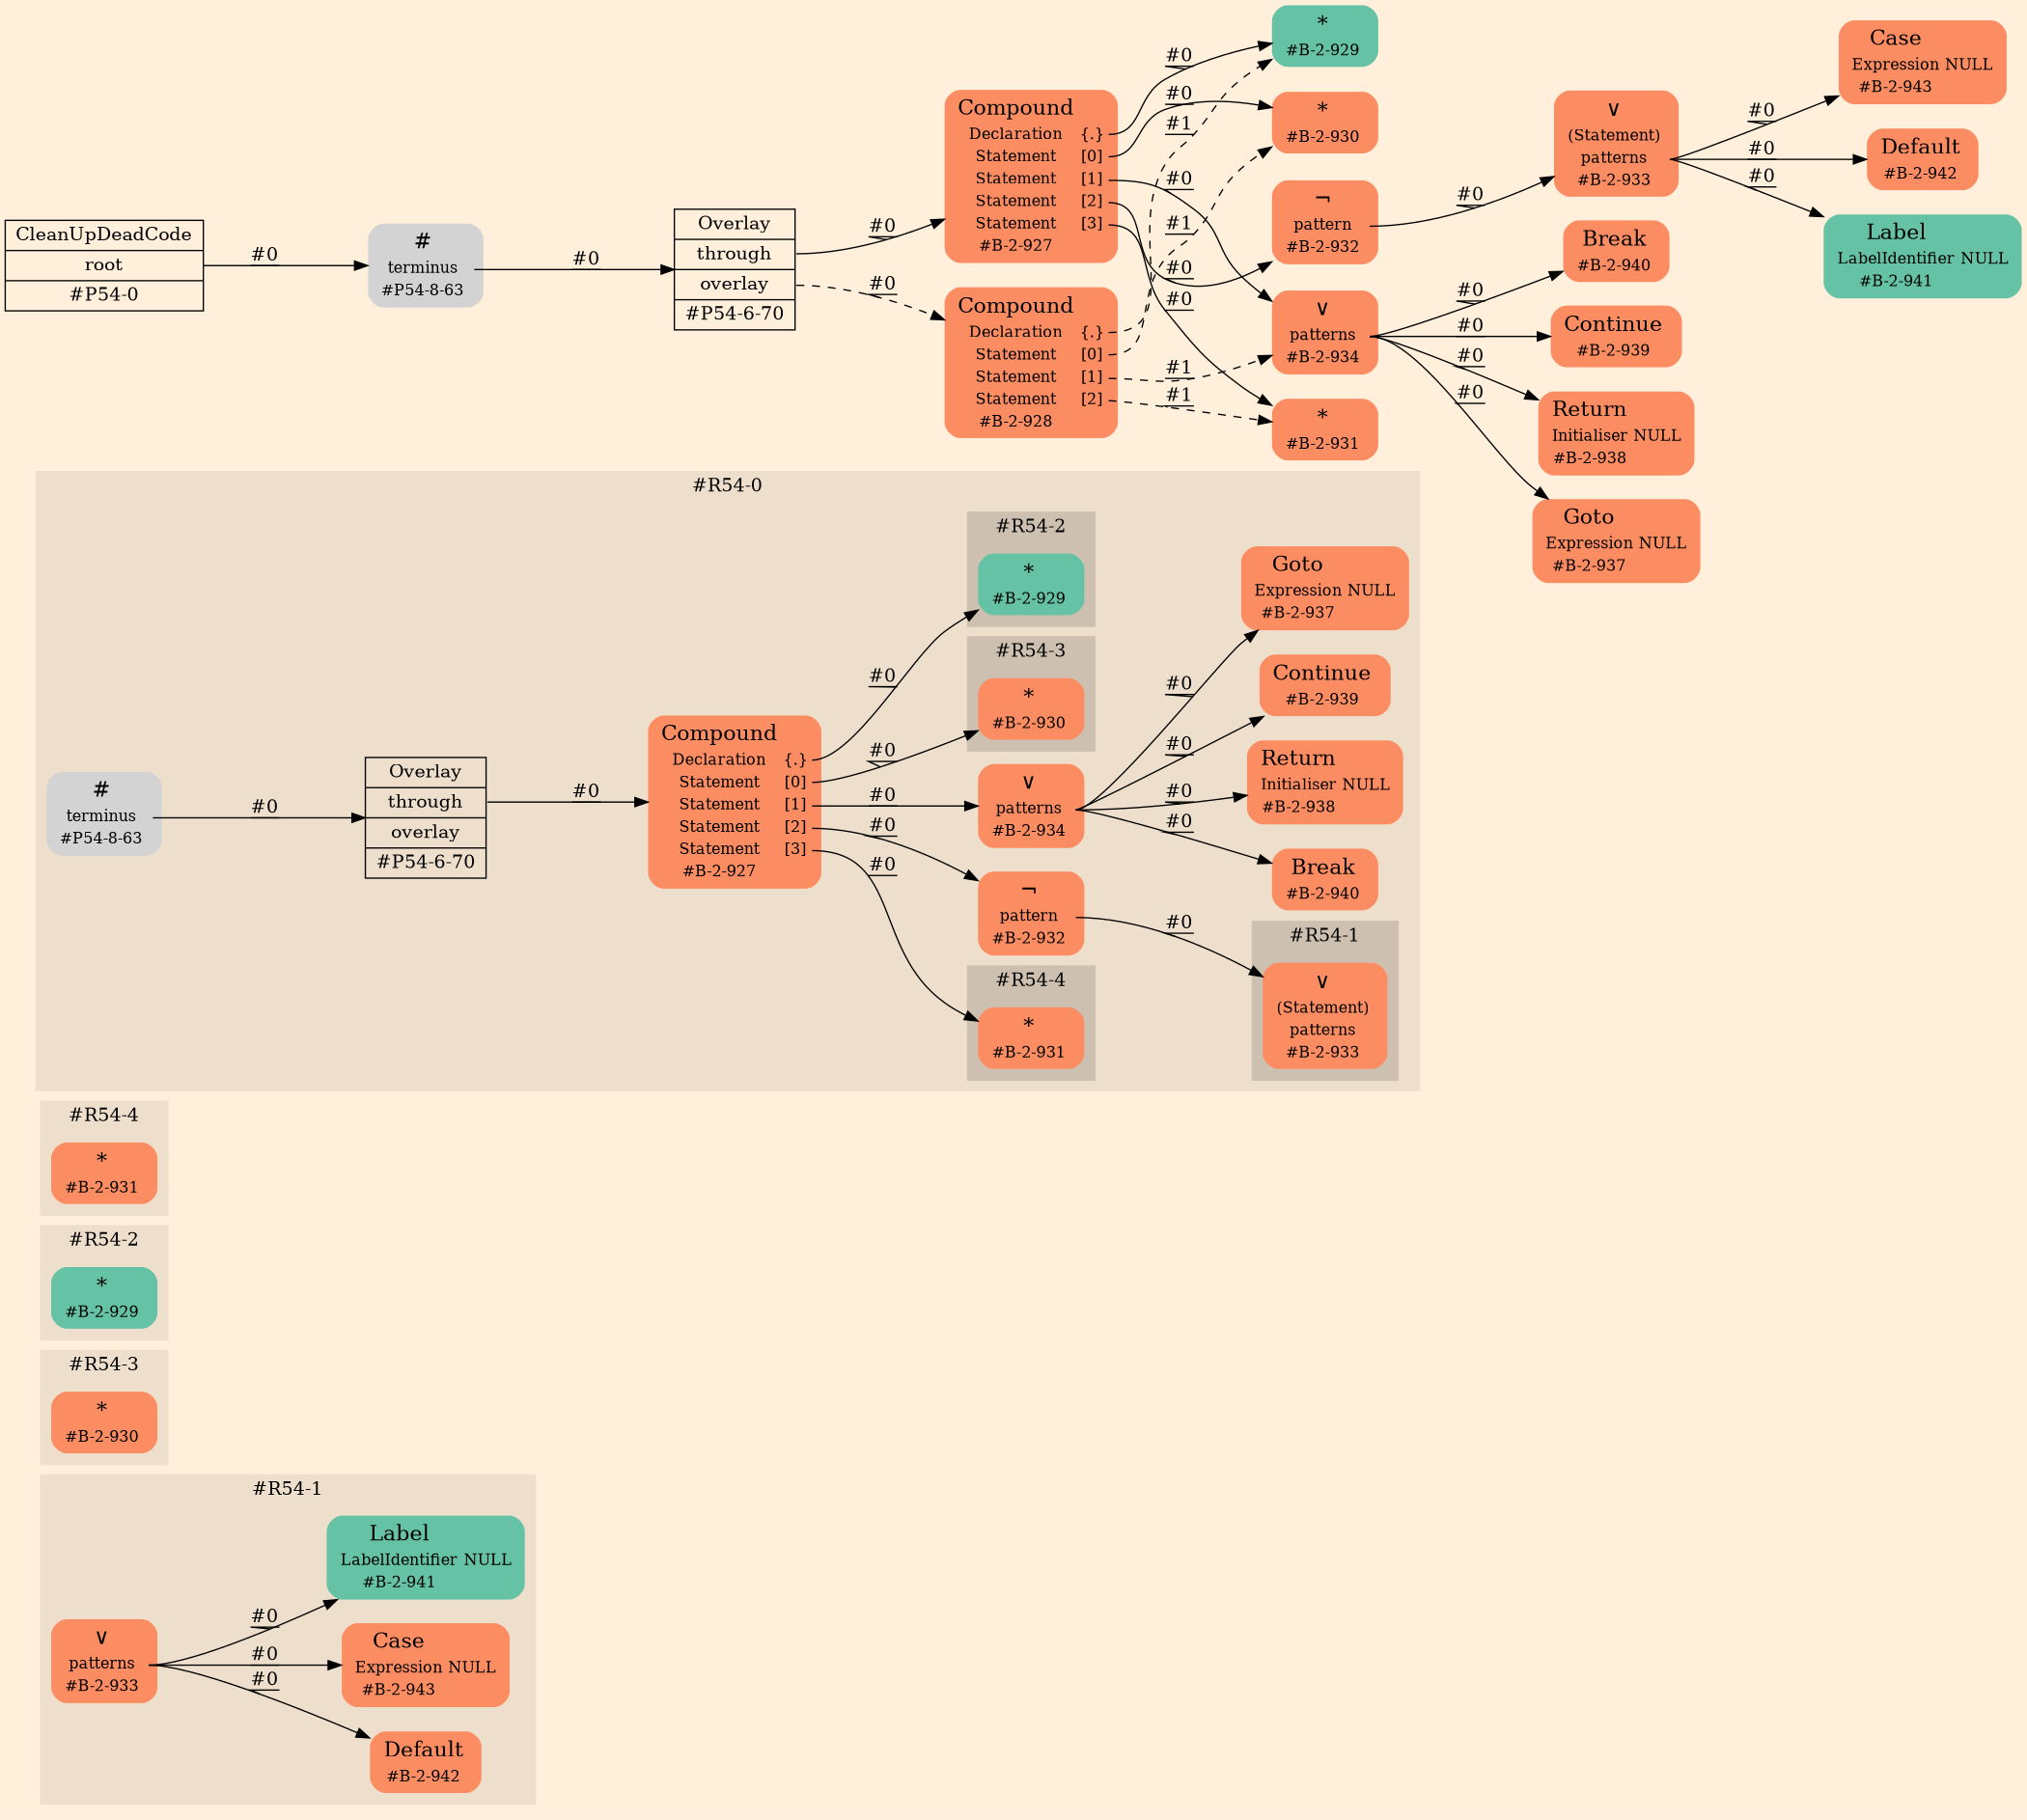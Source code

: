 digraph Inferno {
graph [
rankdir = "LR"
ranksep = 1.0
size = "14,20"
bgcolor = antiquewhite1
color = black
fontcolor = black
];
node [
];
subgraph "cluster#R54-1" {
label = "#R54-1"
style = "filled"
color = antiquewhite2
"#R54-1/#B-2-941" [
shape = "plaintext"
fillcolor = "/set28/1"
label = <<TABLE BORDER="0" CELLBORDER="0" CELLSPACING="0">
 <TR>
  <TD><FONT POINT-SIZE="16.0">Label</FONT></TD>
  <TD></TD>
 </TR>
 <TR>
  <TD>LabelIdentifier</TD>
  <TD PORT="port0">NULL</TD>
 </TR>
 <TR>
  <TD>#B-2-941</TD>
  <TD PORT="port1"></TD>
 </TR>
</TABLE>>
style = "rounded,filled"
fontsize = "12"
];
"#R54-1/#B-2-942" [
shape = "plaintext"
fillcolor = "/set28/2"
label = <<TABLE BORDER="0" CELLBORDER="0" CELLSPACING="0">
 <TR>
  <TD><FONT POINT-SIZE="16.0">Default</FONT></TD>
  <TD></TD>
 </TR>
 <TR>
  <TD>#B-2-942</TD>
  <TD PORT="port0"></TD>
 </TR>
</TABLE>>
style = "rounded,filled"
fontsize = "12"
];
"#R54-1/#B-2-933" [
shape = "plaintext"
fillcolor = "/set28/2"
label = <<TABLE BORDER="0" CELLBORDER="0" CELLSPACING="0">
 <TR>
  <TD><FONT POINT-SIZE="16.0">∨</FONT></TD>
  <TD></TD>
 </TR>
 <TR>
  <TD>patterns</TD>
  <TD PORT="port0"></TD>
 </TR>
 <TR>
  <TD>#B-2-933</TD>
  <TD PORT="port1"></TD>
 </TR>
</TABLE>>
style = "rounded,filled"
fontsize = "12"
];
"#R54-1/#B-2-943" [
shape = "plaintext"
fillcolor = "/set28/2"
label = <<TABLE BORDER="0" CELLBORDER="0" CELLSPACING="0">
 <TR>
  <TD><FONT POINT-SIZE="16.0">Case</FONT></TD>
  <TD></TD>
 </TR>
 <TR>
  <TD>Expression</TD>
  <TD PORT="port0">NULL</TD>
 </TR>
 <TR>
  <TD>#B-2-943</TD>
  <TD PORT="port1"></TD>
 </TR>
</TABLE>>
style = "rounded,filled"
fontsize = "12"
];
}
subgraph "cluster#R54-3" {
label = "#R54-3"
style = "filled"
color = antiquewhite2
"#R54-3/#B-2-930" [
shape = "plaintext"
fillcolor = "/set28/2"
label = <<TABLE BORDER="0" CELLBORDER="0" CELLSPACING="0">
 <TR>
  <TD><FONT POINT-SIZE="16.0">*</FONT></TD>
  <TD></TD>
 </TR>
 <TR>
  <TD>#B-2-930</TD>
  <TD PORT="port0"></TD>
 </TR>
</TABLE>>
style = "rounded,filled"
fontsize = "12"
];
}
subgraph "cluster#R54-2" {
label = "#R54-2"
style = "filled"
color = antiquewhite2
"#R54-2/#B-2-929" [
shape = "plaintext"
fillcolor = "/set28/1"
label = <<TABLE BORDER="0" CELLBORDER="0" CELLSPACING="0">
 <TR>
  <TD><FONT POINT-SIZE="16.0">*</FONT></TD>
  <TD></TD>
 </TR>
 <TR>
  <TD>#B-2-929</TD>
  <TD PORT="port0"></TD>
 </TR>
</TABLE>>
style = "rounded,filled"
fontsize = "12"
];
}
subgraph "cluster#R54-4" {
label = "#R54-4"
style = "filled"
color = antiquewhite2
"#R54-4/#B-2-931" [
shape = "plaintext"
fillcolor = "/set28/2"
label = <<TABLE BORDER="0" CELLBORDER="0" CELLSPACING="0">
 <TR>
  <TD><FONT POINT-SIZE="16.0">*</FONT></TD>
  <TD></TD>
 </TR>
 <TR>
  <TD>#B-2-931</TD>
  <TD PORT="port0"></TD>
 </TR>
</TABLE>>
style = "rounded,filled"
fontsize = "12"
];
}
subgraph "cluster#R54-0" {
label = "#R54-0"
style = "filled"
color = antiquewhite2
"#R54-0/#B-2-932" [
shape = "plaintext"
fillcolor = "/set28/2"
label = <<TABLE BORDER="0" CELLBORDER="0" CELLSPACING="0">
 <TR>
  <TD><FONT POINT-SIZE="16.0">¬</FONT></TD>
  <TD></TD>
 </TR>
 <TR>
  <TD>pattern</TD>
  <TD PORT="port0"></TD>
 </TR>
 <TR>
  <TD>#B-2-932</TD>
  <TD PORT="port1"></TD>
 </TR>
</TABLE>>
style = "rounded,filled"
fontsize = "12"
];
"#R54-0/#B-2-938" [
shape = "plaintext"
fillcolor = "/set28/2"
label = <<TABLE BORDER="0" CELLBORDER="0" CELLSPACING="0">
 <TR>
  <TD><FONT POINT-SIZE="16.0">Return</FONT></TD>
  <TD></TD>
 </TR>
 <TR>
  <TD>Initialiser</TD>
  <TD PORT="port0">NULL</TD>
 </TR>
 <TR>
  <TD>#B-2-938</TD>
  <TD PORT="port1"></TD>
 </TR>
</TABLE>>
style = "rounded,filled"
fontsize = "12"
];
"#R54-0/#B-2-939" [
shape = "plaintext"
fillcolor = "/set28/2"
label = <<TABLE BORDER="0" CELLBORDER="0" CELLSPACING="0">
 <TR>
  <TD><FONT POINT-SIZE="16.0">Continue</FONT></TD>
  <TD></TD>
 </TR>
 <TR>
  <TD>#B-2-939</TD>
  <TD PORT="port0"></TD>
 </TR>
</TABLE>>
style = "rounded,filled"
fontsize = "12"
];
"#R54-0/#B-2-937" [
shape = "plaintext"
fillcolor = "/set28/2"
label = <<TABLE BORDER="0" CELLBORDER="0" CELLSPACING="0">
 <TR>
  <TD><FONT POINT-SIZE="16.0">Goto</FONT></TD>
  <TD></TD>
 </TR>
 <TR>
  <TD>Expression</TD>
  <TD PORT="port0">NULL</TD>
 </TR>
 <TR>
  <TD>#B-2-937</TD>
  <TD PORT="port1"></TD>
 </TR>
</TABLE>>
style = "rounded,filled"
fontsize = "12"
];
"#R54-0/#P54-6-70" [
shape = "record"
fillcolor = antiquewhite2
label = "<fixed> Overlay | <port0> through | <port1> overlay | <port2> #P54-6-70"
style = "filled"
fontsize = "14"
color = black
fontcolor = black
];
"#R54-0/#P54-8-63" [
shape = "plaintext"
label = <<TABLE BORDER="0" CELLBORDER="0" CELLSPACING="0">
 <TR>
  <TD><FONT POINT-SIZE="16.0">#</FONT></TD>
  <TD></TD>
 </TR>
 <TR>
  <TD>terminus</TD>
  <TD PORT="port0"></TD>
 </TR>
 <TR>
  <TD>#P54-8-63</TD>
  <TD PORT="port1"></TD>
 </TR>
</TABLE>>
style = "rounded,filled"
fontsize = "12"
];
"#R54-0/#B-2-927" [
shape = "plaintext"
fillcolor = "/set28/2"
label = <<TABLE BORDER="0" CELLBORDER="0" CELLSPACING="0">
 <TR>
  <TD><FONT POINT-SIZE="16.0">Compound</FONT></TD>
  <TD></TD>
 </TR>
 <TR>
  <TD>Declaration</TD>
  <TD PORT="port0">{.}</TD>
 </TR>
 <TR>
  <TD>Statement</TD>
  <TD PORT="port1">[0]</TD>
 </TR>
 <TR>
  <TD>Statement</TD>
  <TD PORT="port2">[1]</TD>
 </TR>
 <TR>
  <TD>Statement</TD>
  <TD PORT="port3">[2]</TD>
 </TR>
 <TR>
  <TD>Statement</TD>
  <TD PORT="port4">[3]</TD>
 </TR>
 <TR>
  <TD>#B-2-927</TD>
  <TD PORT="port5"></TD>
 </TR>
</TABLE>>
style = "rounded,filled"
fontsize = "12"
];
"#R54-0/#B-2-934" [
shape = "plaintext"
fillcolor = "/set28/2"
label = <<TABLE BORDER="0" CELLBORDER="0" CELLSPACING="0">
 <TR>
  <TD><FONT POINT-SIZE="16.0">∨</FONT></TD>
  <TD></TD>
 </TR>
 <TR>
  <TD>patterns</TD>
  <TD PORT="port0"></TD>
 </TR>
 <TR>
  <TD>#B-2-934</TD>
  <TD PORT="port1"></TD>
 </TR>
</TABLE>>
style = "rounded,filled"
fontsize = "12"
];
"#R54-0/#B-2-940" [
shape = "plaintext"
fillcolor = "/set28/2"
label = <<TABLE BORDER="0" CELLBORDER="0" CELLSPACING="0">
 <TR>
  <TD><FONT POINT-SIZE="16.0">Break</FONT></TD>
  <TD></TD>
 </TR>
 <TR>
  <TD>#B-2-940</TD>
  <TD PORT="port0"></TD>
 </TR>
</TABLE>>
style = "rounded,filled"
fontsize = "12"
];
subgraph "cluster#R54-4" {
label = "#R54-4"
style = "filled"
color = antiquewhite3
"#R54-0/#B-2-931" [
shape = "plaintext"
fillcolor = "/set28/2"
label = <<TABLE BORDER="0" CELLBORDER="0" CELLSPACING="0">
 <TR>
  <TD><FONT POINT-SIZE="16.0">*</FONT></TD>
  <TD></TD>
 </TR>
 <TR>
  <TD>#B-2-931</TD>
  <TD PORT="port0"></TD>
 </TR>
</TABLE>>
style = "rounded,filled"
fontsize = "12"
];
}
subgraph "cluster#R54-1" {
label = "#R54-1"
style = "filled"
color = antiquewhite3
"#R54-0/#B-2-933" [
shape = "plaintext"
fillcolor = "/set28/2"
label = <<TABLE BORDER="0" CELLBORDER="0" CELLSPACING="0">
 <TR>
  <TD><FONT POINT-SIZE="16.0">∨</FONT></TD>
  <TD></TD>
 </TR>
 <TR>
  <TD>(Statement)</TD>
  <TD PORT="port0"></TD>
 </TR>
 <TR>
  <TD>patterns</TD>
  <TD PORT="port1"></TD>
 </TR>
 <TR>
  <TD>#B-2-933</TD>
  <TD PORT="port2"></TD>
 </TR>
</TABLE>>
style = "rounded,filled"
fontsize = "12"
];
}
subgraph "cluster#R54-2" {
label = "#R54-2"
style = "filled"
color = antiquewhite3
"#R54-0/#B-2-929" [
shape = "plaintext"
fillcolor = "/set28/1"
label = <<TABLE BORDER="0" CELLBORDER="0" CELLSPACING="0">
 <TR>
  <TD><FONT POINT-SIZE="16.0">*</FONT></TD>
  <TD></TD>
 </TR>
 <TR>
  <TD>#B-2-929</TD>
  <TD PORT="port0"></TD>
 </TR>
</TABLE>>
style = "rounded,filled"
fontsize = "12"
];
}
subgraph "cluster#R54-3" {
label = "#R54-3"
style = "filled"
color = antiquewhite3
"#R54-0/#B-2-930" [
shape = "plaintext"
fillcolor = "/set28/2"
label = <<TABLE BORDER="0" CELLBORDER="0" CELLSPACING="0">
 <TR>
  <TD><FONT POINT-SIZE="16.0">*</FONT></TD>
  <TD></TD>
 </TR>
 <TR>
  <TD>#B-2-930</TD>
  <TD PORT="port0"></TD>
 </TR>
</TABLE>>
style = "rounded,filled"
fontsize = "12"
];
}
}
"CR#P54-0" [
shape = "record"
fillcolor = antiquewhite1
label = "<fixed> CleanUpDeadCode | <port0> root | <port1> #P54-0"
style = "filled"
fontsize = "14"
color = black
fontcolor = black
];
"#P54-8-63" [
shape = "plaintext"
label = <<TABLE BORDER="0" CELLBORDER="0" CELLSPACING="0">
 <TR>
  <TD><FONT POINT-SIZE="16.0">#</FONT></TD>
  <TD></TD>
 </TR>
 <TR>
  <TD>terminus</TD>
  <TD PORT="port0"></TD>
 </TR>
 <TR>
  <TD>#P54-8-63</TD>
  <TD PORT="port1"></TD>
 </TR>
</TABLE>>
style = "rounded,filled"
fontsize = "12"
];
"#P54-6-70" [
shape = "record"
fillcolor = antiquewhite1
label = "<fixed> Overlay | <port0> through | <port1> overlay | <port2> #P54-6-70"
style = "filled"
fontsize = "14"
color = black
fontcolor = black
];
"#B-2-927" [
shape = "plaintext"
fillcolor = "/set28/2"
label = <<TABLE BORDER="0" CELLBORDER="0" CELLSPACING="0">
 <TR>
  <TD><FONT POINT-SIZE="16.0">Compound</FONT></TD>
  <TD></TD>
 </TR>
 <TR>
  <TD>Declaration</TD>
  <TD PORT="port0">{.}</TD>
 </TR>
 <TR>
  <TD>Statement</TD>
  <TD PORT="port1">[0]</TD>
 </TR>
 <TR>
  <TD>Statement</TD>
  <TD PORT="port2">[1]</TD>
 </TR>
 <TR>
  <TD>Statement</TD>
  <TD PORT="port3">[2]</TD>
 </TR>
 <TR>
  <TD>Statement</TD>
  <TD PORT="port4">[3]</TD>
 </TR>
 <TR>
  <TD>#B-2-927</TD>
  <TD PORT="port5"></TD>
 </TR>
</TABLE>>
style = "rounded,filled"
fontsize = "12"
];
"#B-2-929" [
shape = "plaintext"
fillcolor = "/set28/1"
label = <<TABLE BORDER="0" CELLBORDER="0" CELLSPACING="0">
 <TR>
  <TD><FONT POINT-SIZE="16.0">*</FONT></TD>
  <TD></TD>
 </TR>
 <TR>
  <TD>#B-2-929</TD>
  <TD PORT="port0"></TD>
 </TR>
</TABLE>>
style = "rounded,filled"
fontsize = "12"
];
"#B-2-930" [
shape = "plaintext"
fillcolor = "/set28/2"
label = <<TABLE BORDER="0" CELLBORDER="0" CELLSPACING="0">
 <TR>
  <TD><FONT POINT-SIZE="16.0">*</FONT></TD>
  <TD></TD>
 </TR>
 <TR>
  <TD>#B-2-930</TD>
  <TD PORT="port0"></TD>
 </TR>
</TABLE>>
style = "rounded,filled"
fontsize = "12"
];
"#B-2-934" [
shape = "plaintext"
fillcolor = "/set28/2"
label = <<TABLE BORDER="0" CELLBORDER="0" CELLSPACING="0">
 <TR>
  <TD><FONT POINT-SIZE="16.0">∨</FONT></TD>
  <TD></TD>
 </TR>
 <TR>
  <TD>patterns</TD>
  <TD PORT="port0"></TD>
 </TR>
 <TR>
  <TD>#B-2-934</TD>
  <TD PORT="port1"></TD>
 </TR>
</TABLE>>
style = "rounded,filled"
fontsize = "12"
];
"#B-2-940" [
shape = "plaintext"
fillcolor = "/set28/2"
label = <<TABLE BORDER="0" CELLBORDER="0" CELLSPACING="0">
 <TR>
  <TD><FONT POINT-SIZE="16.0">Break</FONT></TD>
  <TD></TD>
 </TR>
 <TR>
  <TD>#B-2-940</TD>
  <TD PORT="port0"></TD>
 </TR>
</TABLE>>
style = "rounded,filled"
fontsize = "12"
];
"#B-2-939" [
shape = "plaintext"
fillcolor = "/set28/2"
label = <<TABLE BORDER="0" CELLBORDER="0" CELLSPACING="0">
 <TR>
  <TD><FONT POINT-SIZE="16.0">Continue</FONT></TD>
  <TD></TD>
 </TR>
 <TR>
  <TD>#B-2-939</TD>
  <TD PORT="port0"></TD>
 </TR>
</TABLE>>
style = "rounded,filled"
fontsize = "12"
];
"#B-2-938" [
shape = "plaintext"
fillcolor = "/set28/2"
label = <<TABLE BORDER="0" CELLBORDER="0" CELLSPACING="0">
 <TR>
  <TD><FONT POINT-SIZE="16.0">Return</FONT></TD>
  <TD></TD>
 </TR>
 <TR>
  <TD>Initialiser</TD>
  <TD PORT="port0">NULL</TD>
 </TR>
 <TR>
  <TD>#B-2-938</TD>
  <TD PORT="port1"></TD>
 </TR>
</TABLE>>
style = "rounded,filled"
fontsize = "12"
];
"#B-2-937" [
shape = "plaintext"
fillcolor = "/set28/2"
label = <<TABLE BORDER="0" CELLBORDER="0" CELLSPACING="0">
 <TR>
  <TD><FONT POINT-SIZE="16.0">Goto</FONT></TD>
  <TD></TD>
 </TR>
 <TR>
  <TD>Expression</TD>
  <TD PORT="port0">NULL</TD>
 </TR>
 <TR>
  <TD>#B-2-937</TD>
  <TD PORT="port1"></TD>
 </TR>
</TABLE>>
style = "rounded,filled"
fontsize = "12"
];
"#B-2-932" [
shape = "plaintext"
fillcolor = "/set28/2"
label = <<TABLE BORDER="0" CELLBORDER="0" CELLSPACING="0">
 <TR>
  <TD><FONT POINT-SIZE="16.0">¬</FONT></TD>
  <TD></TD>
 </TR>
 <TR>
  <TD>pattern</TD>
  <TD PORT="port0"></TD>
 </TR>
 <TR>
  <TD>#B-2-932</TD>
  <TD PORT="port1"></TD>
 </TR>
</TABLE>>
style = "rounded,filled"
fontsize = "12"
];
"#B-2-933" [
shape = "plaintext"
fillcolor = "/set28/2"
label = <<TABLE BORDER="0" CELLBORDER="0" CELLSPACING="0">
 <TR>
  <TD><FONT POINT-SIZE="16.0">∨</FONT></TD>
  <TD></TD>
 </TR>
 <TR>
  <TD>(Statement)</TD>
  <TD PORT="port0"></TD>
 </TR>
 <TR>
  <TD>patterns</TD>
  <TD PORT="port1"></TD>
 </TR>
 <TR>
  <TD>#B-2-933</TD>
  <TD PORT="port2"></TD>
 </TR>
</TABLE>>
style = "rounded,filled"
fontsize = "12"
];
"#B-2-943" [
shape = "plaintext"
fillcolor = "/set28/2"
label = <<TABLE BORDER="0" CELLBORDER="0" CELLSPACING="0">
 <TR>
  <TD><FONT POINT-SIZE="16.0">Case</FONT></TD>
  <TD></TD>
 </TR>
 <TR>
  <TD>Expression</TD>
  <TD PORT="port0">NULL</TD>
 </TR>
 <TR>
  <TD>#B-2-943</TD>
  <TD PORT="port1"></TD>
 </TR>
</TABLE>>
style = "rounded,filled"
fontsize = "12"
];
"#B-2-942" [
shape = "plaintext"
fillcolor = "/set28/2"
label = <<TABLE BORDER="0" CELLBORDER="0" CELLSPACING="0">
 <TR>
  <TD><FONT POINT-SIZE="16.0">Default</FONT></TD>
  <TD></TD>
 </TR>
 <TR>
  <TD>#B-2-942</TD>
  <TD PORT="port0"></TD>
 </TR>
</TABLE>>
style = "rounded,filled"
fontsize = "12"
];
"#B-2-941" [
shape = "plaintext"
fillcolor = "/set28/1"
label = <<TABLE BORDER="0" CELLBORDER="0" CELLSPACING="0">
 <TR>
  <TD><FONT POINT-SIZE="16.0">Label</FONT></TD>
  <TD></TD>
 </TR>
 <TR>
  <TD>LabelIdentifier</TD>
  <TD PORT="port0">NULL</TD>
 </TR>
 <TR>
  <TD>#B-2-941</TD>
  <TD PORT="port1"></TD>
 </TR>
</TABLE>>
style = "rounded,filled"
fontsize = "12"
];
"#B-2-931" [
shape = "plaintext"
fillcolor = "/set28/2"
label = <<TABLE BORDER="0" CELLBORDER="0" CELLSPACING="0">
 <TR>
  <TD><FONT POINT-SIZE="16.0">*</FONT></TD>
  <TD></TD>
 </TR>
 <TR>
  <TD>#B-2-931</TD>
  <TD PORT="port0"></TD>
 </TR>
</TABLE>>
style = "rounded,filled"
fontsize = "12"
];
"#B-2-928" [
shape = "plaintext"
fillcolor = "/set28/2"
label = <<TABLE BORDER="0" CELLBORDER="0" CELLSPACING="0">
 <TR>
  <TD><FONT POINT-SIZE="16.0">Compound</FONT></TD>
  <TD></TD>
 </TR>
 <TR>
  <TD>Declaration</TD>
  <TD PORT="port0">{.}</TD>
 </TR>
 <TR>
  <TD>Statement</TD>
  <TD PORT="port1">[0]</TD>
 </TR>
 <TR>
  <TD>Statement</TD>
  <TD PORT="port2">[1]</TD>
 </TR>
 <TR>
  <TD>Statement</TD>
  <TD PORT="port3">[2]</TD>
 </TR>
 <TR>
  <TD>#B-2-928</TD>
  <TD PORT="port4"></TD>
 </TR>
</TABLE>>
style = "rounded,filled"
fontsize = "12"
];
"CR#P54-0":port0 -> "#P54-8-63" [style="solid"
label = "#0"
decorate = true
color = black
fontcolor = black
];
"#P54-8-63":port0 -> "#P54-6-70" [style="solid"
label = "#0"
decorate = true
color = black
fontcolor = black
];
"#P54-6-70":port0 -> "#B-2-927" [style="solid"
label = "#0"
decorate = true
color = black
fontcolor = black
];
"#P54-6-70":port1 -> "#B-2-928" [style="dashed"
label = "#0"
decorate = true
color = black
fontcolor = black
];
"#B-2-927":port0 -> "#B-2-929" [style="solid"
label = "#0"
decorate = true
color = black
fontcolor = black
];
"#B-2-927":port1 -> "#B-2-930" [style="solid"
label = "#0"
decorate = true
color = black
fontcolor = black
];
"#B-2-927":port2 -> "#B-2-934" [style="solid"
label = "#0"
decorate = true
color = black
fontcolor = black
];
"#B-2-927":port3 -> "#B-2-932" [style="solid"
label = "#0"
decorate = true
color = black
fontcolor = black
];
"#B-2-927":port4 -> "#B-2-931" [style="solid"
label = "#0"
decorate = true
color = black
fontcolor = black
];
"#B-2-934":port0 -> "#B-2-940" [style="solid"
label = "#0"
decorate = true
color = black
fontcolor = black
];
"#B-2-934":port0 -> "#B-2-939" [style="solid"
label = "#0"
decorate = true
color = black
fontcolor = black
];
"#B-2-934":port0 -> "#B-2-938" [style="solid"
label = "#0"
decorate = true
color = black
fontcolor = black
];
"#B-2-934":port0 -> "#B-2-937" [style="solid"
label = "#0"
decorate = true
color = black
fontcolor = black
];
"#B-2-932":port0 -> "#B-2-933" [style="solid"
label = "#0"
decorate = true
color = black
fontcolor = black
];
"#B-2-933":port1 -> "#B-2-943" [style="solid"
label = "#0"
decorate = true
color = black
fontcolor = black
];
"#B-2-933":port1 -> "#B-2-942" [style="solid"
label = "#0"
decorate = true
color = black
fontcolor = black
];
"#B-2-933":port1 -> "#B-2-941" [style="solid"
label = "#0"
decorate = true
color = black
fontcolor = black
];
"#B-2-928":port0 -> "#B-2-929" [style="dashed"
label = "#1"
decorate = true
color = black
fontcolor = black
];
"#B-2-928":port1 -> "#B-2-930" [style="dashed"
label = "#1"
decorate = true
color = black
fontcolor = black
];
"#B-2-928":port2 -> "#B-2-934" [style="dashed"
label = "#1"
decorate = true
color = black
fontcolor = black
];
"#B-2-928":port3 -> "#B-2-931" [style="dashed"
label = "#1"
decorate = true
color = black
fontcolor = black
];
"#R54-0/#B-2-932":port0 -> "#R54-0/#B-2-933" [style="solid"
label = "#0"
decorate = true
color = black
fontcolor = black
];
"#R54-0/#P54-6-70":port0 -> "#R54-0/#B-2-927" [style="solid"
label = "#0"
decorate = true
color = black
fontcolor = black
];
"#R54-0/#P54-8-63":port0 -> "#R54-0/#P54-6-70" [style="solid"
label = "#0"
decorate = true
color = black
fontcolor = black
];
"#R54-0/#B-2-927":port0 -> "#R54-0/#B-2-929" [style="solid"
label = "#0"
decorate = true
color = black
fontcolor = black
];
"#R54-0/#B-2-927":port1 -> "#R54-0/#B-2-930" [style="solid"
label = "#0"
decorate = true
color = black
fontcolor = black
];
"#R54-0/#B-2-927":port2 -> "#R54-0/#B-2-934" [style="solid"
label = "#0"
decorate = true
color = black
fontcolor = black
];
"#R54-0/#B-2-927":port3 -> "#R54-0/#B-2-932" [style="solid"
label = "#0"
decorate = true
color = black
fontcolor = black
];
"#R54-0/#B-2-927":port4 -> "#R54-0/#B-2-931" [style="solid"
label = "#0"
decorate = true
color = black
fontcolor = black
];
"#R54-0/#B-2-934":port0 -> "#R54-0/#B-2-940" [style="solid"
label = "#0"
decorate = true
color = black
fontcolor = black
];
"#R54-0/#B-2-934":port0 -> "#R54-0/#B-2-939" [style="solid"
label = "#0"
decorate = true
color = black
fontcolor = black
];
"#R54-0/#B-2-934":port0 -> "#R54-0/#B-2-938" [style="solid"
label = "#0"
decorate = true
color = black
fontcolor = black
];
"#R54-0/#B-2-934":port0 -> "#R54-0/#B-2-937" [style="solid"
label = "#0"
decorate = true
color = black
fontcolor = black
];
"#R54-1/#B-2-933":port0 -> "#R54-1/#B-2-943" [style="solid"
label = "#0"
decorate = true
color = black
fontcolor = black
];
"#R54-1/#B-2-933":port0 -> "#R54-1/#B-2-942" [style="solid"
label = "#0"
decorate = true
color = black
fontcolor = black
];
"#R54-1/#B-2-933":port0 -> "#R54-1/#B-2-941" [style="solid"
label = "#0"
decorate = true
color = black
fontcolor = black
];
}
